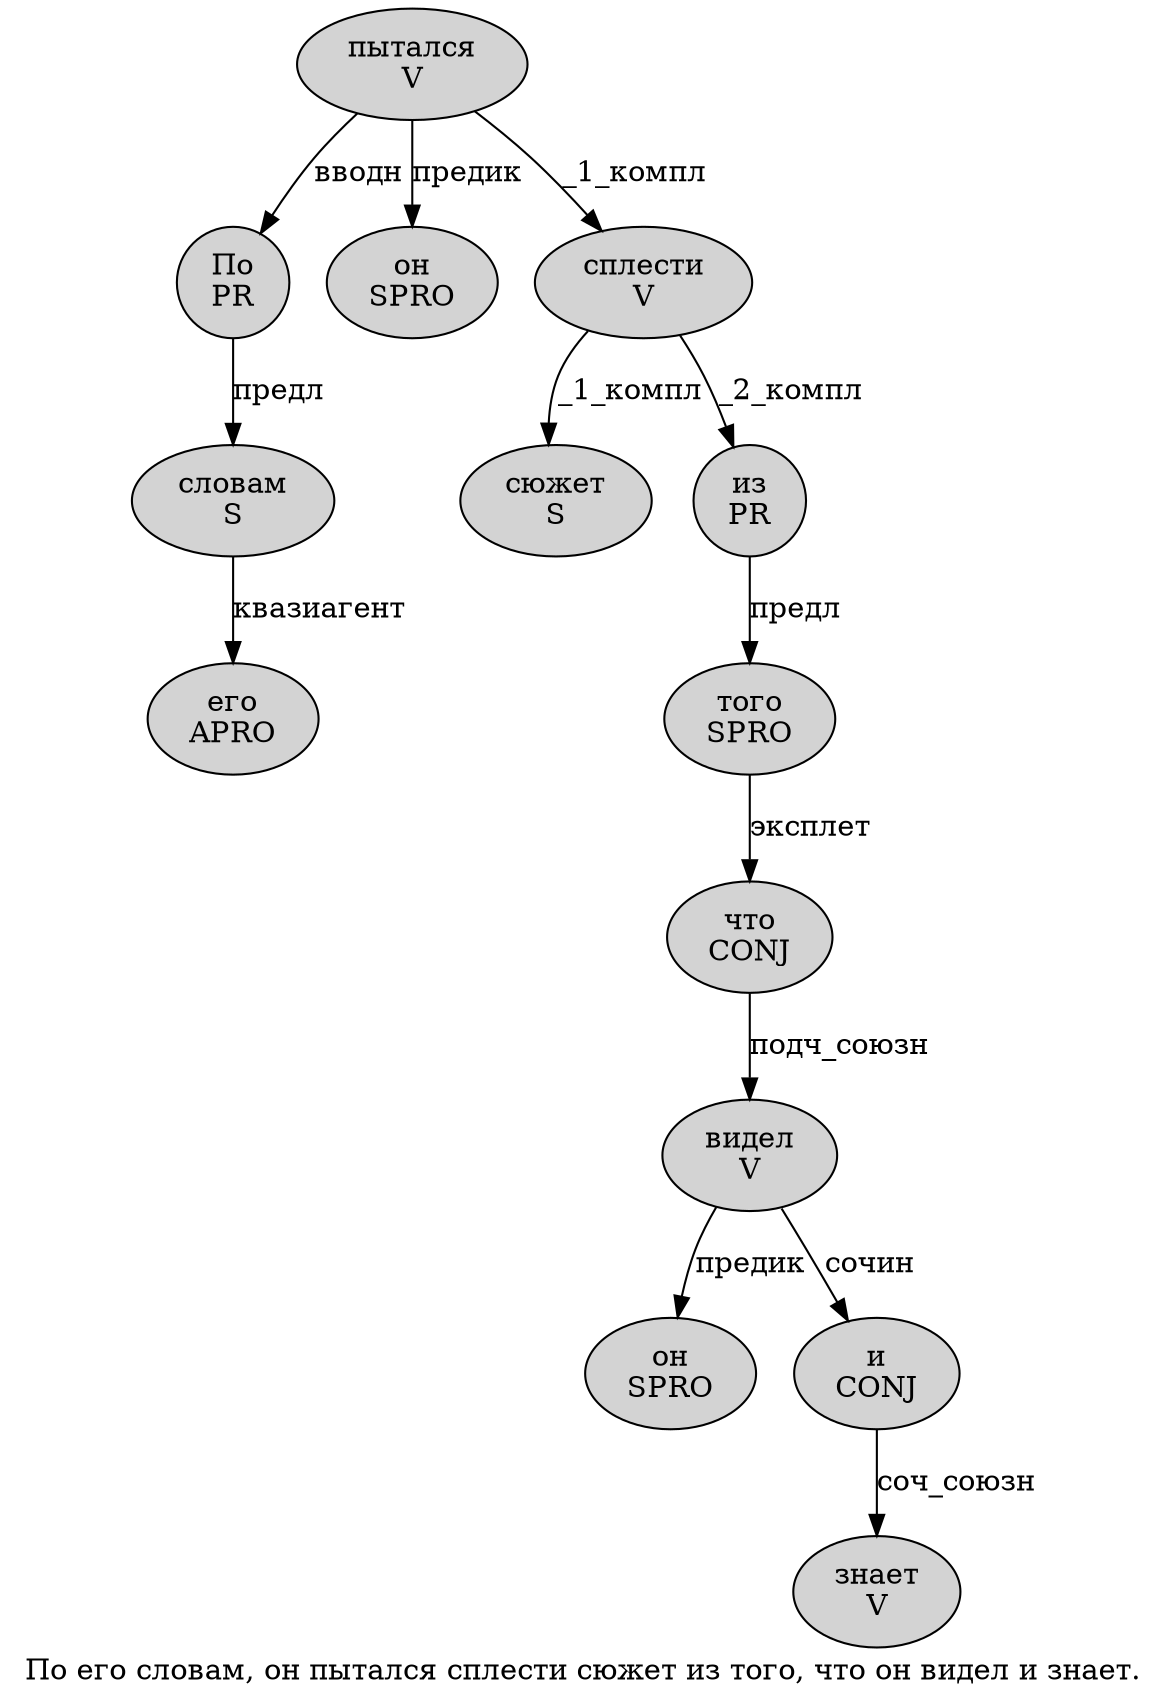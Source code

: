 digraph SENTENCE_1111 {
	graph [label="По его словам, он пытался сплести сюжет из того, что он видел и знает."]
	node [style=filled]
		0 [label="По
PR" color="" fillcolor=lightgray penwidth=1 shape=ellipse]
		1 [label="его
APRO" color="" fillcolor=lightgray penwidth=1 shape=ellipse]
		2 [label="словам
S" color="" fillcolor=lightgray penwidth=1 shape=ellipse]
		4 [label="он
SPRO" color="" fillcolor=lightgray penwidth=1 shape=ellipse]
		5 [label="пытался
V" color="" fillcolor=lightgray penwidth=1 shape=ellipse]
		6 [label="сплести
V" color="" fillcolor=lightgray penwidth=1 shape=ellipse]
		7 [label="сюжет
S" color="" fillcolor=lightgray penwidth=1 shape=ellipse]
		8 [label="из
PR" color="" fillcolor=lightgray penwidth=1 shape=ellipse]
		9 [label="того
SPRO" color="" fillcolor=lightgray penwidth=1 shape=ellipse]
		11 [label="что
CONJ" color="" fillcolor=lightgray penwidth=1 shape=ellipse]
		12 [label="он
SPRO" color="" fillcolor=lightgray penwidth=1 shape=ellipse]
		13 [label="видел
V" color="" fillcolor=lightgray penwidth=1 shape=ellipse]
		14 [label="и
CONJ" color="" fillcolor=lightgray penwidth=1 shape=ellipse]
		15 [label="знает
V" color="" fillcolor=lightgray penwidth=1 shape=ellipse]
			11 -> 13 [label="подч_союзн"]
			13 -> 12 [label="предик"]
			13 -> 14 [label="сочин"]
			6 -> 7 [label="_1_компл"]
			6 -> 8 [label="_2_компл"]
			14 -> 15 [label="соч_союзн"]
			0 -> 2 [label="предл"]
			9 -> 11 [label="эксплет"]
			2 -> 1 [label="квазиагент"]
			8 -> 9 [label="предл"]
			5 -> 0 [label="вводн"]
			5 -> 4 [label="предик"]
			5 -> 6 [label="_1_компл"]
}